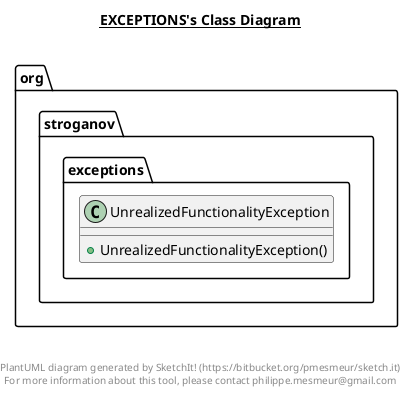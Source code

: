 @startuml

title __EXCEPTIONS's Class Diagram__\n

  namespace org.stroganov {
    namespace exceptions {
      class org.stroganov.exceptions.UnrealizedFunctionalityException {
          + UnrealizedFunctionalityException()
      }
    }
  }
  



right footer


PlantUML diagram generated by SketchIt! (https://bitbucket.org/pmesmeur/sketch.it)
For more information about this tool, please contact philippe.mesmeur@gmail.com
endfooter

@enduml
